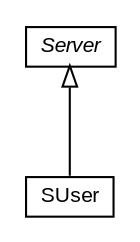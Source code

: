 #!/usr/local/bin/dot
#
# Class diagram 
# Generated by UMLGraph version 5.3 (http://www.umlgraph.org/)
#

digraph G {
	edge [fontname="arial",fontsize=10,labelfontname="arial",labelfontsize=10];
	node [fontname="arial",fontsize=10,shape=plaintext];
	nodesep=0.25;
	ranksep=0.5;
	// context.arch.server.SUser
	c12128 [label=<<table title="context.arch.server.SUser" border="0" cellborder="1" cellspacing="0" cellpadding="2" port="p" href="./SUser.html">
		<tr><td><table border="0" cellspacing="0" cellpadding="1">
<tr><td align="center" balign="center"> SUser </td></tr>
		</table></td></tr>
		</table>>, fontname="arial", fontcolor="black", fontsize=10.0];
	// context.arch.server.Server
	c12129 [label=<<table title="context.arch.server.Server" border="0" cellborder="1" cellspacing="0" cellpadding="2" port="p" href="./Server.html">
		<tr><td><table border="0" cellspacing="0" cellpadding="1">
<tr><td align="center" balign="center"><font face="arial italic"> Server </font></td></tr>
		</table></td></tr>
		</table>>, fontname="arial", fontcolor="black", fontsize=10.0];
	//context.arch.server.SUser extends context.arch.server.Server
	c12129:p -> c12128:p [dir=back,arrowtail=empty];
}

